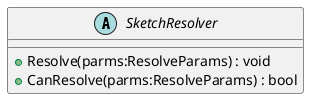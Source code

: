 @startuml
abstract class SketchResolver {
    + Resolve(parms:ResolveParams) : void
    + CanResolve(parms:ResolveParams) : bool
}
@enduml
